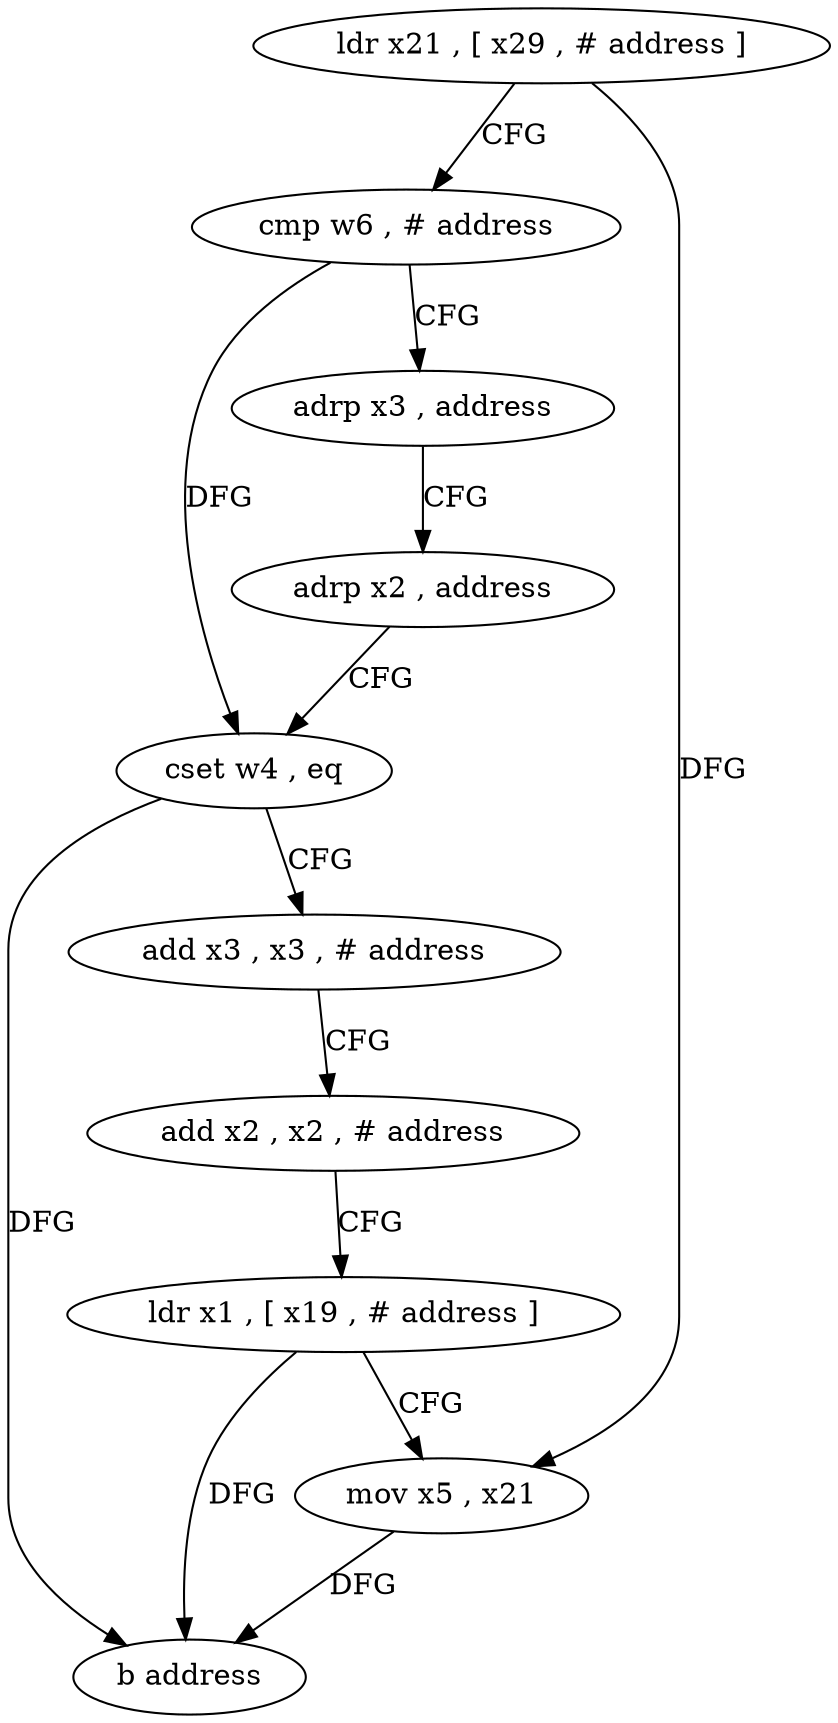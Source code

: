 digraph "func" {
"4409592" [label = "ldr x21 , [ x29 , # address ]" ]
"4409596" [label = "cmp w6 , # address" ]
"4409600" [label = "adrp x3 , address" ]
"4409604" [label = "adrp x2 , address" ]
"4409608" [label = "cset w4 , eq" ]
"4409612" [label = "add x3 , x3 , # address" ]
"4409616" [label = "add x2 , x2 , # address" ]
"4409620" [label = "ldr x1 , [ x19 , # address ]" ]
"4409624" [label = "mov x5 , x21" ]
"4409628" [label = "b address" ]
"4409592" -> "4409596" [ label = "CFG" ]
"4409592" -> "4409624" [ label = "DFG" ]
"4409596" -> "4409600" [ label = "CFG" ]
"4409596" -> "4409608" [ label = "DFG" ]
"4409600" -> "4409604" [ label = "CFG" ]
"4409604" -> "4409608" [ label = "CFG" ]
"4409608" -> "4409612" [ label = "CFG" ]
"4409608" -> "4409628" [ label = "DFG" ]
"4409612" -> "4409616" [ label = "CFG" ]
"4409616" -> "4409620" [ label = "CFG" ]
"4409620" -> "4409624" [ label = "CFG" ]
"4409620" -> "4409628" [ label = "DFG" ]
"4409624" -> "4409628" [ label = "DFG" ]
}
